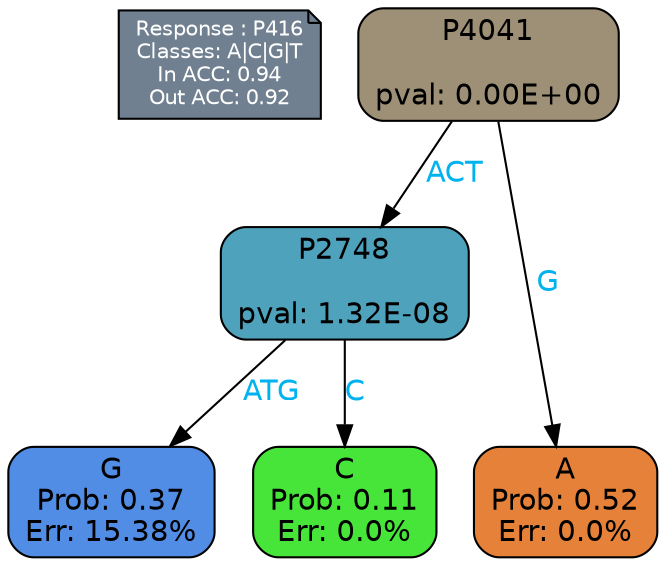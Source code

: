 digraph Tree {
node [shape=box, style="filled, rounded", color="black", fontname=helvetica] ;
graph [ranksep=equally, splines=polylines, bgcolor=transparent, dpi=600] ;
edge [fontname=helvetica] ;
LEGEND [label="Response : P416
Classes: A|C|G|T
In ACC: 0.94
Out ACC: 0.92
",shape=note,align=left,style=filled,fillcolor="slategray",fontcolor="white",fontsize=10];1 [label="P4041

pval: 0.00E+00", fillcolor="#9d9077"] ;
2 [label="P2748

pval: 1.32E-08", fillcolor="#4ea2bc"] ;
3 [label="G
Prob: 0.37
Err: 15.38%", fillcolor="#518de5"] ;
4 [label="C
Prob: 0.11
Err: 0.0%", fillcolor="#47e539"] ;
5 [label="A
Prob: 0.52
Err: 0.0%", fillcolor="#e58139"] ;
1 -> 2 [label="ACT",fontcolor=deepskyblue2] ;
1 -> 5 [label="G",fontcolor=deepskyblue2] ;
2 -> 3 [label="ATG",fontcolor=deepskyblue2] ;
2 -> 4 [label="C",fontcolor=deepskyblue2] ;
{rank = same; 3;4;5;}{rank = same; LEGEND;1;}}